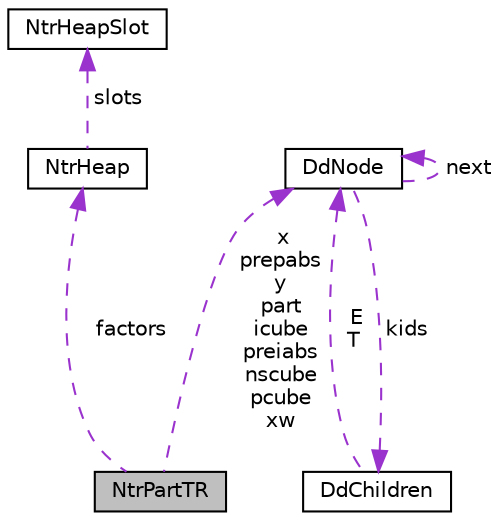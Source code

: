 digraph "NtrPartTR"
{
  edge [fontname="Helvetica",fontsize="10",labelfontname="Helvetica",labelfontsize="10"];
  node [fontname="Helvetica",fontsize="10",shape=record];
  Node1 [label="NtrPartTR",height=0.2,width=0.4,color="black", fillcolor="grey75", style="filled", fontcolor="black"];
  Node2 -> Node1 [dir="back",color="darkorchid3",fontsize="10",style="dashed",label=" factors" ,fontname="Helvetica"];
  Node2 [label="NtrHeap",height=0.2,width=0.4,color="black", fillcolor="white", style="filled",URL="$structNtrHeap.html",tooltip="Heap-based priority queue. "];
  Node3 -> Node2 [dir="back",color="darkorchid3",fontsize="10",style="dashed",label=" slots" ,fontname="Helvetica"];
  Node3 [label="NtrHeapSlot",height=0.2,width=0.4,color="black", fillcolor="white", style="filled",URL="$structNtrHeapSlot.html",tooltip="Entry of NtrHeap. "];
  Node4 -> Node1 [dir="back",color="darkorchid3",fontsize="10",style="dashed",label=" x\nprepabs\ny\npart\nicube\npreiabs\nnscube\npcube\nxw" ,fontname="Helvetica"];
  Node4 [label="DdNode",height=0.2,width=0.4,color="black", fillcolor="white", style="filled",URL="$structDdNode.html",tooltip="Decision diagram node. "];
  Node5 -> Node4 [dir="back",color="darkorchid3",fontsize="10",style="dashed",label=" kids" ,fontname="Helvetica"];
  Node5 [label="DdChildren",height=0.2,width=0.4,color="black", fillcolor="white", style="filled",URL="$structDdChildren.html",tooltip="The two children of a non-terminal node. "];
  Node4 -> Node5 [dir="back",color="darkorchid3",fontsize="10",style="dashed",label=" E\nT" ,fontname="Helvetica"];
  Node4 -> Node4 [dir="back",color="darkorchid3",fontsize="10",style="dashed",label=" next" ,fontname="Helvetica"];
}

